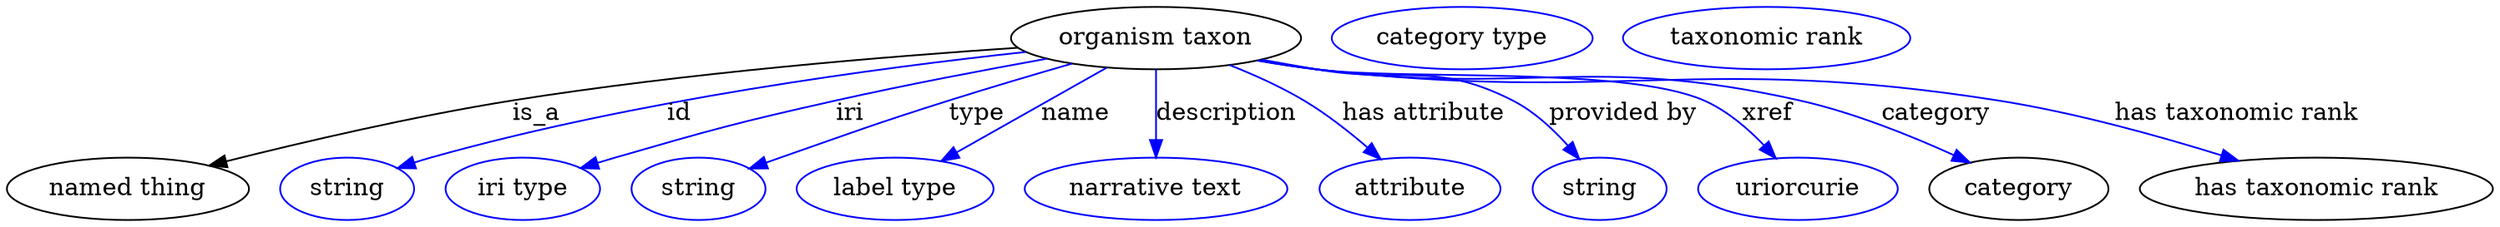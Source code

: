 digraph {
	graph [bb="0,0,1426.9,123"];
	node [label="\N"];
	"organism taxon"	[height=0.5,
		label="organism taxon",
		pos="660.54,105",
		width=2.3109];
	"named thing"	[height=0.5,
		pos="69.544,18",
		width=1.9318];
	"organism taxon" -> "named thing"	[label=is_a,
		lp="304.54,61.5",
		pos="e,116.2,31.387 581.14,99.443 505.96,94.432 390.1,84.903 290.54,69 234.03,59.972 170.36,45.055 125.94,33.859"];
	id	[color=blue,
		height=0.5,
		label=string,
		pos="195.54,18",
		width=1.0652];
	"organism taxon" -> id	[color=blue,
		label=id,
		lp="386.54,61.5",
		pos="e,224.54,29.948 585.61,96.988 501.26,87.901 360.71,69.151 243.54,36 240.44,35.121 237.24,34.148 234.05,33.124",
		style=solid];
	iri	[color=blue,
		height=0.5,
		label="iri type",
		pos="296.54,18",
		width=1.2277];
	"organism taxon" -> iri	[color=blue,
		label=iri,
		lp="484.54,61.5",
		pos="e,330.17,29.865 597.73,93.147 562.07,86.712 516.67,78.059 476.54,69 420.08,56.251 406.17,52.03 350.54,36 347.03,34.988 343.4,33.911 \
339.76,32.81",
		style=solid];
	type	[color=blue,
		height=0.5,
		label=string,
		pos="397.54,18",
		width=1.0652];
	"organism taxon" -> type	[color=blue,
		label=type,
		lp="557.54,61.5",
		pos="e,426.85,29.697 612.35,90.321 590.64,84.035 564.74,76.354 541.54,69 498.14,55.239 487.51,51.079 444.54,36 441.86,35.057 439.09,34.077 \
436.3,33.084",
		style=solid];
	name	[color=blue,
		height=0.5,
		label="label type",
		pos="510.54,18",
		width=1.5707];
	"organism taxon" -> name	[color=blue,
		label=name,
		lp="614.54,61.5",
		pos="e,537.12,34.06 632.33,88.012 607.89,74.16 572.4,54.052 546.03,39.111",
		style=solid];
	description	[color=blue,
		height=0.5,
		label="narrative text",
		pos="660.54,18",
		width=2.0943];
	"organism taxon" -> description	[color=blue,
		label=description,
		lp="701.04,61.5",
		pos="e,660.54,36.175 660.54,86.799 660.54,75.163 660.54,59.548 660.54,46.237",
		style=solid];
	"has attribute"	[color=blue,
		height=0.5,
		label=attribute,
		pos="805.54,18",
		width=1.4443];
	"organism taxon" -> "has attribute"	[color=blue,
		label="has attribute",
		lp="814.54,61.5",
		pos="e,788.76,35.382 703.27,89.346 717.19,83.812 732.42,76.912 745.54,69 758.13,61.411 770.81,51.287 781.25,42.134",
		style=solid];
	"provided by"	[color=blue,
		height=0.5,
		label=string,
		pos="913.54,18",
		width=1.0652];
	"organism taxon" -> "provided by"	[color=blue,
		label="provided by",
		lp="928.04,61.5",
		pos="e,902.1,35.686 721.38,92.54 731.77,90.645 742.46,88.735 752.54,87 802.66,78.379 820.48,92.569 865.54,69 877.09,62.961 887.46,53.086 \
895.57,43.699",
		style=solid];
	xref	[color=blue,
		height=0.5,
		label=uriorcurie,
		pos="1027.5,18",
		width=1.5887];
	"organism taxon" -> xref	[color=blue,
		label=xref,
		lp="1011,61.5",
		pos="e,1014.7,36.061 719.3,92.223 730.31,90.276 741.76,88.43 752.54,87 801.61,80.495 929.32,89.119 974.54,69 987.31,63.32 998.93,53.232 \
1008,43.597",
		style=solid];
	category	[height=0.5,
		pos="1154.5,18",
		width=1.4263];
	"organism taxon" -> category	[color=blue,
		label=category,
		lp="1107,61.5",
		pos="e,1126.6,33.166 719.28,92.081 730.3,90.149 741.74,88.344 752.54,87 874.97,71.765 909.22,96.248 1029.5,69 1060.1,62.073 1093,48.67 \
1117.3,37.483",
		style=solid];
	"has taxonomic rank"	[height=0.5,
		pos="1325.5,18",
		width=2.8164];
	"organism taxon" -> "has taxonomic rank"	[color=blue,
		label="has taxonomic rank",
		lp="1279.5,61.5",
		pos="e,1280.7,34.253 718.77,92.001 729.94,90.052 741.57,88.261 752.54,87 924.93,67.189 971.14,96.031 1142.5,69 1186.4,62.083 1234.8,48.583 \
1270.8,37.353",
		style=solid];
	"named thing_category"	[color=blue,
		height=0.5,
		label="category type",
		pos="836.54,105",
		width=2.0762];
	"organism taxon_has taxonomic rank"	[color=blue,
		height=0.5,
		label="taxonomic rank",
		pos="1011.5,105",
		width=2.2929];
}
